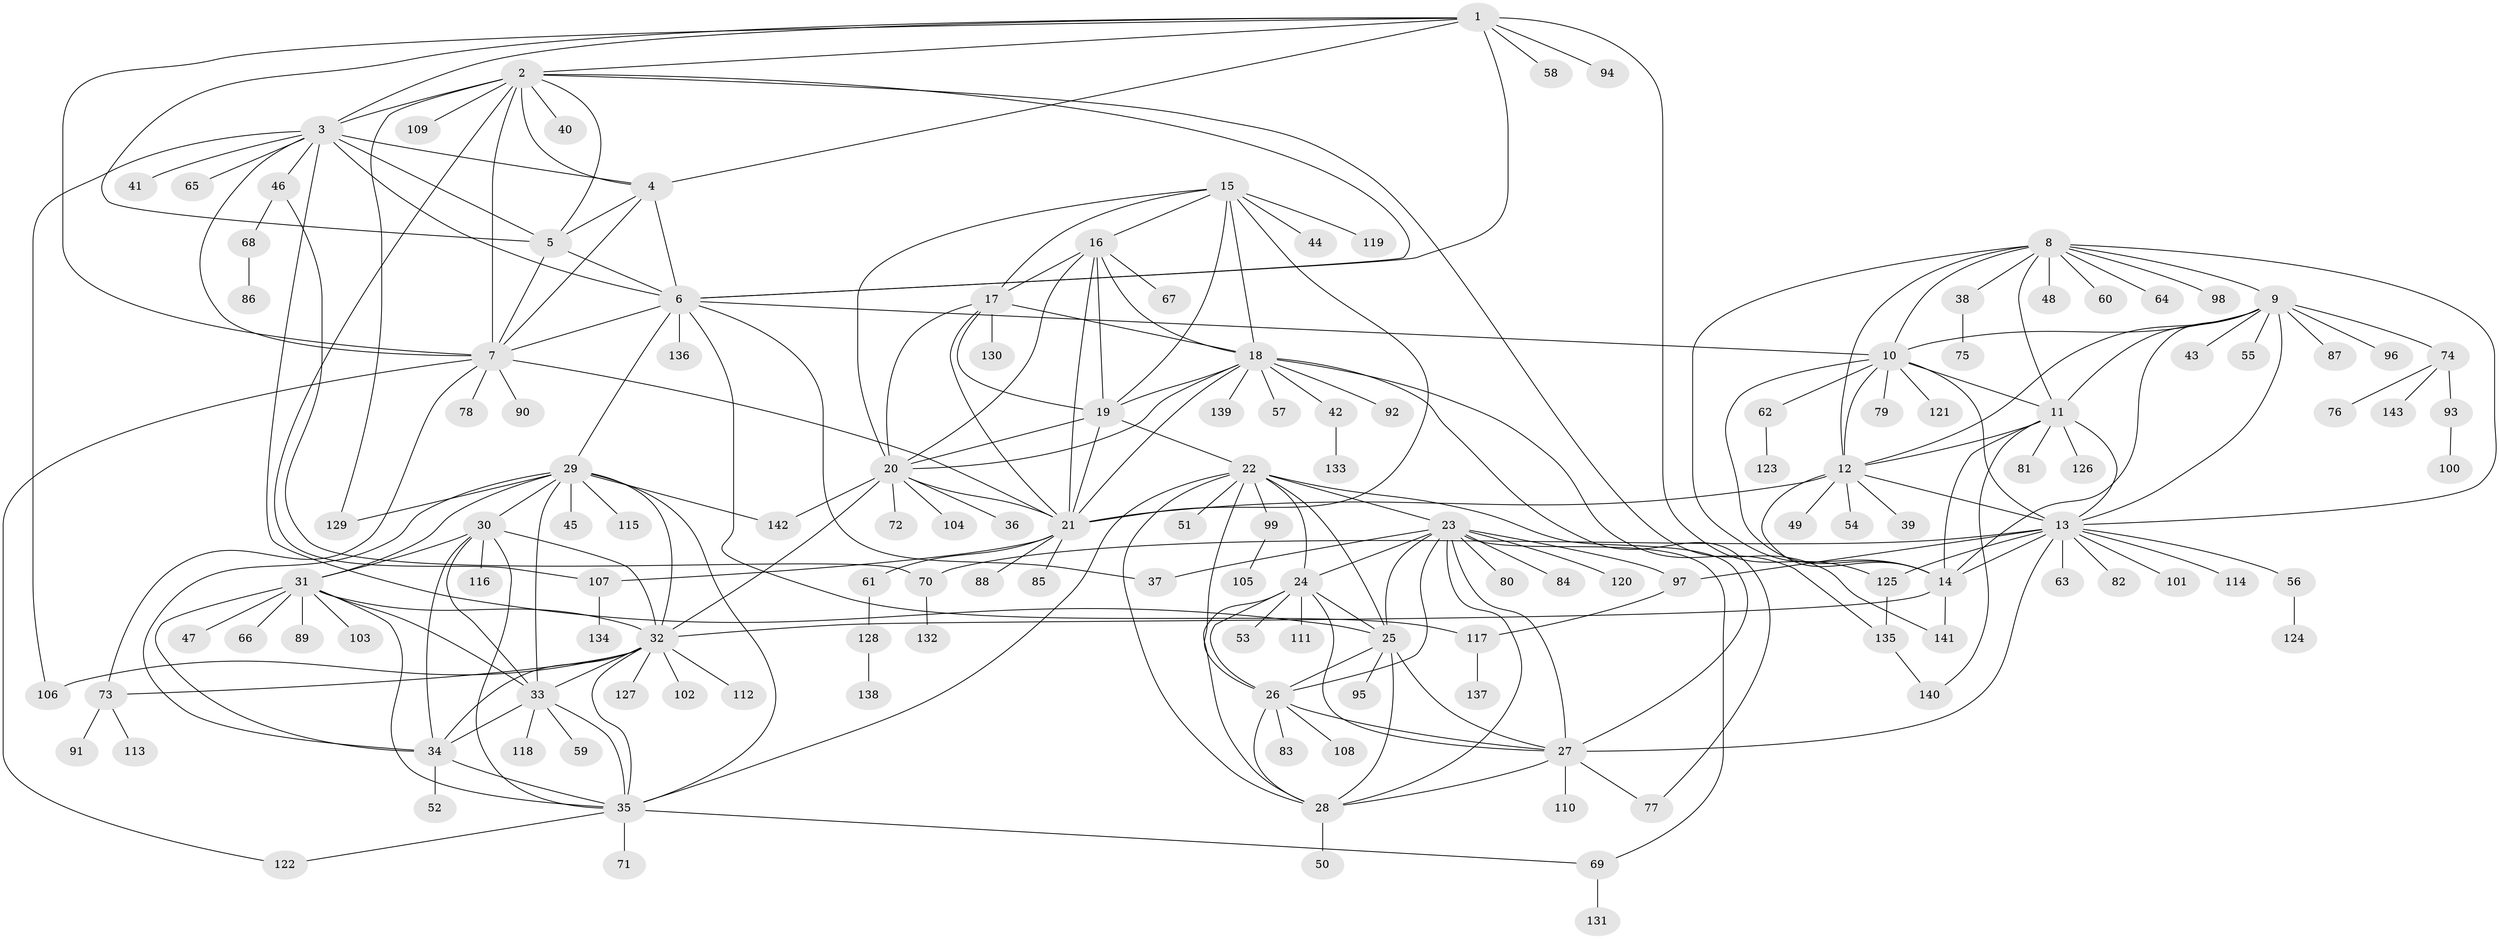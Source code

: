 // coarse degree distribution, {10: 0.041666666666666664, 16: 0.013888888888888888, 9: 0.06944444444444445, 6: 0.05555555555555555, 14: 0.013888888888888888, 5: 0.041666666666666664, 8: 0.027777777777777776, 13: 0.013888888888888888, 7: 0.013888888888888888, 12: 0.013888888888888888, 1: 0.4861111111111111, 4: 0.027777777777777776, 3: 0.06944444444444445, 2: 0.1111111111111111}
// Generated by graph-tools (version 1.1) at 2025/52/03/04/25 22:52:45]
// undirected, 143 vertices, 239 edges
graph export_dot {
  node [color=gray90,style=filled];
  1;
  2;
  3;
  4;
  5;
  6;
  7;
  8;
  9;
  10;
  11;
  12;
  13;
  14;
  15;
  16;
  17;
  18;
  19;
  20;
  21;
  22;
  23;
  24;
  25;
  26;
  27;
  28;
  29;
  30;
  31;
  32;
  33;
  34;
  35;
  36;
  37;
  38;
  39;
  40;
  41;
  42;
  43;
  44;
  45;
  46;
  47;
  48;
  49;
  50;
  51;
  52;
  53;
  54;
  55;
  56;
  57;
  58;
  59;
  60;
  61;
  62;
  63;
  64;
  65;
  66;
  67;
  68;
  69;
  70;
  71;
  72;
  73;
  74;
  75;
  76;
  77;
  78;
  79;
  80;
  81;
  82;
  83;
  84;
  85;
  86;
  87;
  88;
  89;
  90;
  91;
  92;
  93;
  94;
  95;
  96;
  97;
  98;
  99;
  100;
  101;
  102;
  103;
  104;
  105;
  106;
  107;
  108;
  109;
  110;
  111;
  112;
  113;
  114;
  115;
  116;
  117;
  118;
  119;
  120;
  121;
  122;
  123;
  124;
  125;
  126;
  127;
  128;
  129;
  130;
  131;
  132;
  133;
  134;
  135;
  136;
  137;
  138;
  139;
  140;
  141;
  142;
  143;
  1 -- 2;
  1 -- 3;
  1 -- 4;
  1 -- 5;
  1 -- 6;
  1 -- 7;
  1 -- 58;
  1 -- 94;
  1 -- 125;
  2 -- 3;
  2 -- 4;
  2 -- 5;
  2 -- 6;
  2 -- 7;
  2 -- 40;
  2 -- 107;
  2 -- 109;
  2 -- 129;
  2 -- 141;
  3 -- 4;
  3 -- 5;
  3 -- 6;
  3 -- 7;
  3 -- 25;
  3 -- 41;
  3 -- 46;
  3 -- 65;
  3 -- 106;
  4 -- 5;
  4 -- 6;
  4 -- 7;
  5 -- 6;
  5 -- 7;
  6 -- 7;
  6 -- 10;
  6 -- 29;
  6 -- 37;
  6 -- 117;
  6 -- 136;
  7 -- 21;
  7 -- 73;
  7 -- 78;
  7 -- 90;
  7 -- 122;
  8 -- 9;
  8 -- 10;
  8 -- 11;
  8 -- 12;
  8 -- 13;
  8 -- 14;
  8 -- 38;
  8 -- 48;
  8 -- 60;
  8 -- 64;
  8 -- 98;
  9 -- 10;
  9 -- 11;
  9 -- 12;
  9 -- 13;
  9 -- 14;
  9 -- 43;
  9 -- 55;
  9 -- 74;
  9 -- 87;
  9 -- 96;
  10 -- 11;
  10 -- 12;
  10 -- 13;
  10 -- 14;
  10 -- 62;
  10 -- 79;
  10 -- 121;
  11 -- 12;
  11 -- 13;
  11 -- 14;
  11 -- 81;
  11 -- 126;
  11 -- 140;
  12 -- 13;
  12 -- 14;
  12 -- 21;
  12 -- 39;
  12 -- 49;
  12 -- 54;
  13 -- 14;
  13 -- 27;
  13 -- 56;
  13 -- 63;
  13 -- 70;
  13 -- 82;
  13 -- 97;
  13 -- 101;
  13 -- 114;
  13 -- 125;
  14 -- 32;
  14 -- 141;
  15 -- 16;
  15 -- 17;
  15 -- 18;
  15 -- 19;
  15 -- 20;
  15 -- 21;
  15 -- 44;
  15 -- 119;
  16 -- 17;
  16 -- 18;
  16 -- 19;
  16 -- 20;
  16 -- 21;
  16 -- 67;
  17 -- 18;
  17 -- 19;
  17 -- 20;
  17 -- 21;
  17 -- 130;
  18 -- 19;
  18 -- 20;
  18 -- 21;
  18 -- 42;
  18 -- 57;
  18 -- 77;
  18 -- 92;
  18 -- 135;
  18 -- 139;
  19 -- 20;
  19 -- 21;
  19 -- 22;
  20 -- 21;
  20 -- 32;
  20 -- 36;
  20 -- 72;
  20 -- 104;
  20 -- 142;
  21 -- 61;
  21 -- 85;
  21 -- 88;
  21 -- 107;
  22 -- 23;
  22 -- 24;
  22 -- 25;
  22 -- 26;
  22 -- 27;
  22 -- 28;
  22 -- 35;
  22 -- 51;
  22 -- 99;
  23 -- 24;
  23 -- 25;
  23 -- 26;
  23 -- 27;
  23 -- 28;
  23 -- 37;
  23 -- 69;
  23 -- 80;
  23 -- 84;
  23 -- 97;
  23 -- 120;
  24 -- 25;
  24 -- 26;
  24 -- 27;
  24 -- 28;
  24 -- 53;
  24 -- 111;
  25 -- 26;
  25 -- 27;
  25 -- 28;
  25 -- 95;
  26 -- 27;
  26 -- 28;
  26 -- 83;
  26 -- 108;
  27 -- 28;
  27 -- 77;
  27 -- 110;
  28 -- 50;
  29 -- 30;
  29 -- 31;
  29 -- 32;
  29 -- 33;
  29 -- 34;
  29 -- 35;
  29 -- 45;
  29 -- 115;
  29 -- 129;
  29 -- 142;
  30 -- 31;
  30 -- 32;
  30 -- 33;
  30 -- 34;
  30 -- 35;
  30 -- 116;
  31 -- 32;
  31 -- 33;
  31 -- 34;
  31 -- 35;
  31 -- 47;
  31 -- 66;
  31 -- 89;
  31 -- 103;
  32 -- 33;
  32 -- 34;
  32 -- 35;
  32 -- 73;
  32 -- 102;
  32 -- 106;
  32 -- 112;
  32 -- 127;
  33 -- 34;
  33 -- 35;
  33 -- 59;
  33 -- 118;
  34 -- 35;
  34 -- 52;
  35 -- 69;
  35 -- 71;
  35 -- 122;
  38 -- 75;
  42 -- 133;
  46 -- 68;
  46 -- 70;
  56 -- 124;
  61 -- 128;
  62 -- 123;
  68 -- 86;
  69 -- 131;
  70 -- 132;
  73 -- 91;
  73 -- 113;
  74 -- 76;
  74 -- 93;
  74 -- 143;
  93 -- 100;
  97 -- 117;
  99 -- 105;
  107 -- 134;
  117 -- 137;
  125 -- 135;
  128 -- 138;
  135 -- 140;
}

